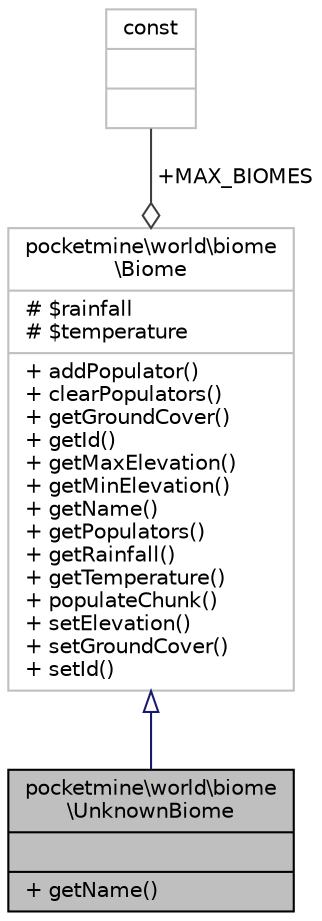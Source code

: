 digraph "pocketmine\world\biome\UnknownBiome"
{
 // INTERACTIVE_SVG=YES
 // LATEX_PDF_SIZE
  edge [fontname="Helvetica",fontsize="10",labelfontname="Helvetica",labelfontsize="10"];
  node [fontname="Helvetica",fontsize="10",shape=record];
  Node1 [label="{pocketmine\\world\\biome\l\\UnknownBiome\n||+ getName()\l}",height=0.2,width=0.4,color="black", fillcolor="grey75", style="filled", fontcolor="black",tooltip=" "];
  Node2 -> Node1 [dir="back",color="midnightblue",fontsize="10",style="solid",arrowtail="onormal",fontname="Helvetica"];
  Node2 [label="{pocketmine\\world\\biome\l\\Biome\n|# $rainfall\l# $temperature\l|+ addPopulator()\l+ clearPopulators()\l+ getGroundCover()\l+ getId()\l+ getMaxElevation()\l+ getMinElevation()\l+ getName()\l+ getPopulators()\l+ getRainfall()\l+ getTemperature()\l+ populateChunk()\l+ setElevation()\l+ setGroundCover()\l+ setId()\l}",height=0.2,width=0.4,color="grey75", fillcolor="white", style="filled",URL="$d8/d20/classpocketmine_1_1world_1_1biome_1_1_biome.html",tooltip=" "];
  Node3 -> Node2 [color="grey25",fontsize="10",style="solid",label=" +MAX_BIOMES" ,arrowhead="odiamond",fontname="Helvetica"];
  Node3 [label="{const\n||}",height=0.2,width=0.4,color="grey75", fillcolor="white", style="filled",tooltip=" "];
}
